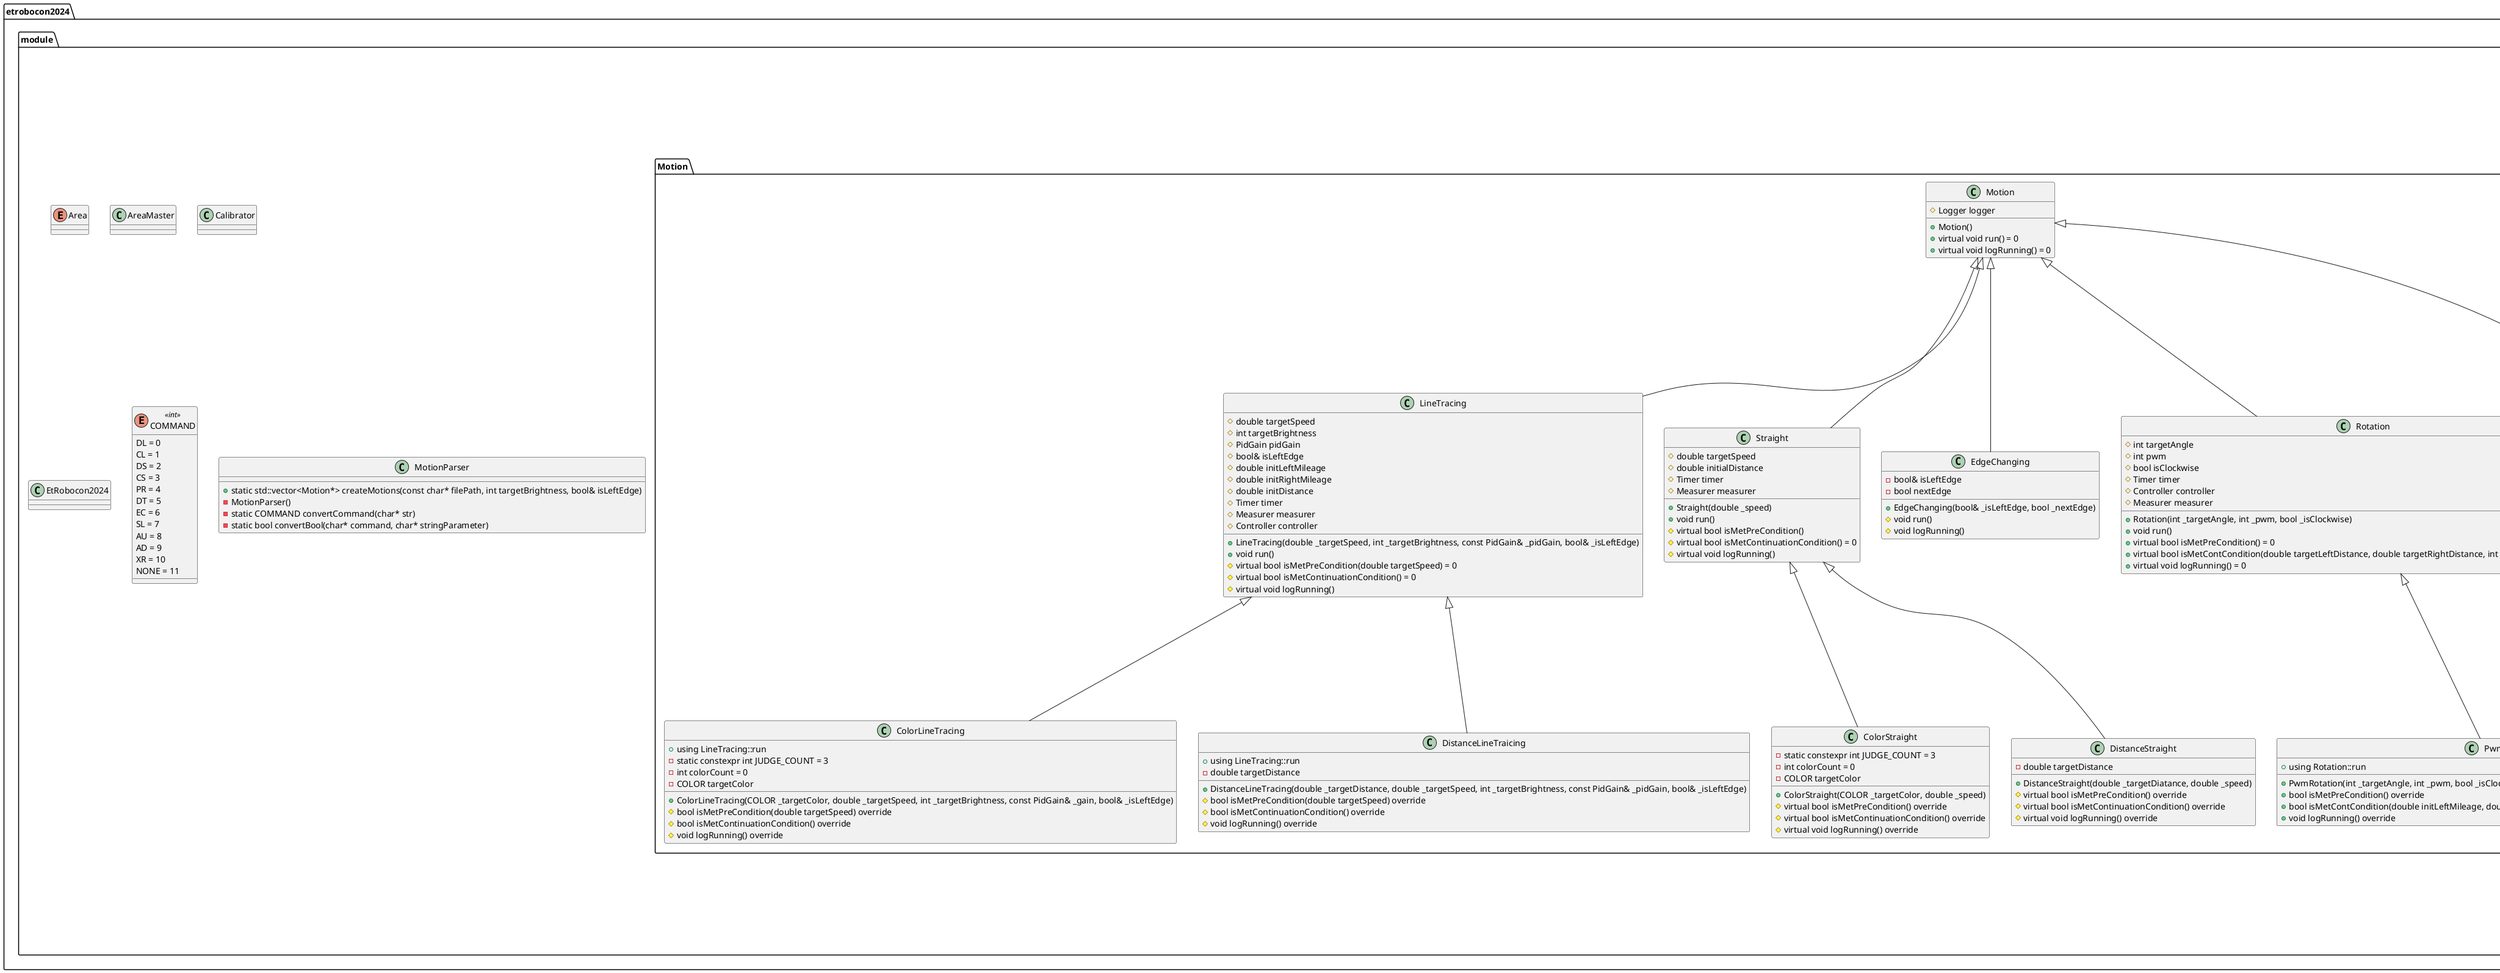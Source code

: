 @startuml sample

package "etrobocon2024" {
    package "module" {
        package "API" {
            class Controller{
                + static constexpr double MOTOR_PWM_MAX = 100.0
                + static constexpr double MOTOR_PWM_MIN = -100.0
                + Controller(rightWheel(PORT_B), leftWheel(PORT_C), armMortor(PORT_A))
                + void setRightMotorPwm(const double pwm)
                + void setLeftMotorPwm(const double pwm)
                + void resetRightMotorPwm()
                + void resetLeftMotorPwm()
                + void resetWheelsMotorPwm()
                + void stopWheelsMotor()
                + void setArmMotorPwm(const double pwm)
                + void resetArmMotorPwm()
                + void stopArmMotor()
                + double getRightMotorPwm()
                + double getLeftMotorPwm()
                - ev3api::Motor rightWheel
                - ev3api::Motor leftWheel
                - ev3api::Motor armMotor
                - static double pwmOfRightWheel
                - static double pwmOfLeftWheel
                - static double pwmOfArm
                - double limitPwmValue(const double inputPwm)
            }

            class Measurer {
                + Measurer(colorSensor(PORT_2),　sonarSensor(PORT_3), leftWheel(PORT_C), rightWheel(PORT_B), armMotor(PORT_A))
                + int getBrightness()
                + rgb_raw_t getRawColor()
                + int getLeftCount()
                + int getRightCount()
                + int getArmMotorCount()
                + bool getLeftButton()
                + bool getRightButton()
                + bool getEnterButton()
                + int getForwardDistance()
                + double getVoltage()
                - ev3api::ColorSensor colorSensor
                - ev3api::SonarSensor sonarSensor
                - ev3api::Motor leftWheel
                - ev3api::Motor rightWheel
                - ev3api::Motor armMotor
            }

            class Timer {
                + Timer()
                + void sleep(int milliSec = 10)
                + int now()
                - ev3api::Clock clock
            }
        }

        package "Calculator" {
            enum COLOR <<int>> {
                NONE = 0
                BLACK = 1
                WHITE = 2
                BLUE = 3
                GREEN = 4
                YELLOW = 5
                RED = 6
            }

            struct Hsv {
                - int hue
                - int saturation
                - int value
            }

            class ColorJudge {
                + ColorJudge() = delete
                + static COLOR getColor(rgb_raw_t const& rgb)
                + static COLOR stringToColor(const char* str)
                + static const char* colorToString(COLOR color)
                - static constexpr int SATURATION_BORDER = 27
                - static constexpr int BLACK_LIMIT_BORDER = 10
                - static constexpr int WHITE_LIMIT_BORDER = 250
                - static constexpr int BLACK_BORDER = 110
                - static constexpr int RED_BORDER = 25
                - static constexpr int YELLOW_BORDER = 50
                - static constexpr int GREEN_BORDER = 170
                - static constexpr int BLUE_BORDER = 300
                - static constexpr rgb_raw_t MAX_RGB = { 244, 245, 252 }
                - static constexpr rgb_raw_t MIN_RGB = { 9, 10, 10 }
                - static Hsv convertRgbToHsv(rgb_raw_t const& rgb)
            }

            class Mileage {
                + static double calculateWheelMileage(int angle)
                + static double calculateMileage(int rightAngle, int leftAngle)
                - Mileage()
            }

            struct PidGain {
                + double kp
                + double ki
                + double kd
                - PidGain(double _kp, double _ki, double _kd)
            }

            class Pid {
                + Pid(double _kp, double _ki, double _kd, double _targetValue)
                + void setPidGain(double _kp, double _ki, double _kd)
                + double calculatePid(double currentValue, double delta = 0.01)
                - PidGain pidGain
                - double prevDeviation
                - double integral
                - double targetValue
            }

            class SpeedCalculator {
                + SpeedCalculator(double _targetSpeed)
                + SpeedCalculator(double _rightTargetSpeed, double _leftTargetSpeed)
                + double calculateRightMotorPwmFromTargetSpeed()
                + double calculateLeftMotorPwmFromTargetSpeed()
                - const double rightTargetSpeed
                - const double leftTargetSpeed
                - Pid rightPid
                - Pid leftPid
                - Timer timer
                - Measurer measurer
                - double rightMotorPwm
                - double leftMotorPwm
                - double prevRightMileage
                - double prevLeftMileage
                - int prevRightTime
                - int prevLeftTime
                - static constexpr double K_P = 0.004
                - static constexpr double K_I = 0.0000005
                - static constexpr double K_D = 0.0007
                - static constexpr double R_K_P = 0.004
                - static constexpr double R_K_I = 0.0000005
                - static constexpr double R_K_D = 0.0007
                - double calculateSpeed(double diffMileage, double diffTime)
            }
        }

        package "common" {
            class Logger {
                + Logger()
                + void log(const char* logMessage)
                + void logWarning(const char* warningMessage)
                + void logError(const char* errorMessage)
                + void logHighlight(const char* highlightLog)
                + void outputToFile()
                + void initLogs()
                - static char logs[65536]
            }

            class StringOperator {
                + static char* removeEOL(const char* string)
                - StringOperator()
            }
        }

        package "Motion" {
            class ColorLineTracing {
                + ColorLineTracing(COLOR _targetColor, double _targetSpeed, int _targetBrightness, const PidGain& _gain, bool& _isLeftEdge)
                + using LineTracing::run
                # bool isMetPreCondition(double targetSpeed) override
                # bool isMetContinuationCondition() override
                # void logRunning() override
                - static constexpr int JUDGE_COUNT = 3
                - int colorCount = 0
                - COLOR targetColor
            }
            LineTracing <|-- ColorLineTracing

            class ColorStraight {
                + ColorStraight(COLOR _targetColor, double _speed)
                # virtual bool isMetPreCondition() override
                # virtual bool isMetContinuationCondition() override
                # virtual void logRunning() override
                - static constexpr int JUDGE_COUNT = 3
                - int colorCount = 0
                - COLOR targetColor
            }
            Straight <|-- ColorStraight

            class DistanceLineTraicing {
                + DistanceLineTracing(double _targetDistance, double _targetSpeed, int _targetBrightness, const PidGain& _pidGain, bool& _isLeftEdge)
                + using LineTracing::run
                # bool isMetPreCondition(double targetSpeed) override
                # bool isMetContinuationCondition() override
                # void logRunning() override
                - double targetDistance
            }
            LineTracing <|-- DistanceLineTraicing

            class DistanceStraight {
                + DistanceStraight(double _targetDiatance, double _speed)
                # virtual bool isMetPreCondition() override
                # virtual bool isMetContinuationCondition() override
                # virtual void logRunning() override
                - double targetDistance
            }
            Straight <|-- DistanceStraight

            class EdgeChanging {
                + EdgeChanging(bool& _isLeftEdge, bool _nextEdge)
                # void run()
                # void logRunning()
                - bool& isLeftEdge
                - bool nextEdge
            }
            Motion <|-- EdgeChanging

            class LineTracing {
                + LineTracing(double _targetSpeed, int _targetBrightness, const PidGain& _pidGain, bool& _isLeftEdge)
                + void run()
                # virtual bool isMetPreCondition(double targetSpeed) = 0
                # virtual bool isMetContinuationCondition() = 0
                # virtual void logRunning()
                # double targetSpeed
                # int targetBrightness
                # PidGain pidGain
                # bool& isLeftEdge
                # double initLeftMileage
                # double initRightMileage
                # double initDistance
                # Timer timer
                # Measurer measurer
                # Controller controller
            }
            Motion <|-- LineTracing

            class Motion {
                + Motion()
                + virtual void run() = 0
                + virtual void logRunning() = 0
                # Logger logger
            }

            class PwmRotation {
                + PwmRotation(int _targetAngle, int _pwm, bool _isClockwise)
                + using Rotation::run
                + bool isMetPreCondition() override
                + bool isMetContCondition(double initLeftMileage, double initRightMileage, int leftSign, int rightSign) override
                + void logRunning() override
            }
            Rotation <|-- PwmRotation

            class Rotation {
                + Rotation(int _targetAngle, int _pwm, bool _isClockwise)
                + void run()
                + virtual bool isMetPreCondition() = 0
                + virtual bool isMetContCondition(double targetLeftDistance, double targetRightDistance, int leftSign, int rightSign) = 0
                + virtual void logRunning() = 0
                # int targetAngle
                # int pwm
                # bool isClockwise
                # Timer timer
                # Controller controller
                # Measurer measurer
            }
            Motion <|-- Rotation

            class Sleeping {
                + Sleeping(int milliSec)
                + void run()
                + void logRunning()
                - int milliSec
                - Timer timer
            }
            Motion <|-- Sleeping

            class Straight {
                + Straight(double _speed)
                + void run()
                # virtual bool isMetPreCondition()
                # virtual bool isMetContinuationCondition() = 0
                # virtual void logRunning()
                # double targetSpeed
                # double initialDistance
                # Timer timer
                # Measurer measurer
            }
            Motion <|-- Straight
        }

        enum Area
        class AreaMaster

        class Calibrator

        class EtRobocon2024

        enum COMMAND <<int>> {
            DL = 0
            CL = 1
            DS = 2
            CS = 3
            PR = 4
            DT = 5
            EC = 6
            SL = 7
            AU = 8
            AD = 9
            XR = 10
            NONE = 11
        }

        class MotionParser {
            + static std::vector<Motion*> createMotions(const char* filePath, int targetBrightness, bool& isLeftEdge)
            - MotionParser()
            - static COMMAND convertCommand(char* str)
            - static bool convertBool(char* command, char* stringParameter)
        }

    }
}

package "etrobocon2024-camera-system" {
    package "src" {
        class CameraSystem
        class Client
        class DetectObject
        class ImageProcessing
        class ResponseError
        class OfficialInterface
        class RoboSnap
        class TrainTracker
    }
}
@enduml
